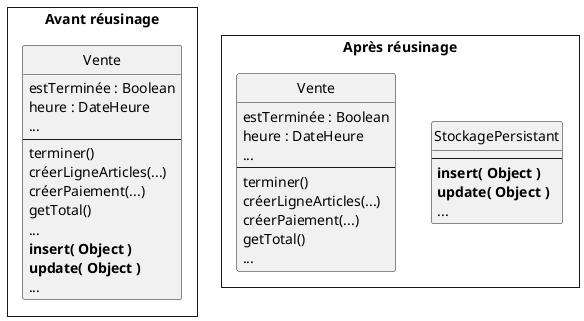 @startuml Diagramme UML d'un réusinage
skinparam style strictuml
rectangle "Avant réusinage" {
    class "Vente" as Vente {
        estTerminée : Boolean
        heure : DateHeure
        ...
        ---
        terminer()
        créerLigneArticles(...)
        créerPaiement(...)
        getTotal()
        ...
        **insert( Object )**
        **update( Object )**
        ...
    }
}
rectangle "Après réusinage" {
    class "StockagePersistant" {
        ---
        **insert( Object )**
        **update( Object )**
        ...
    }
    class "Vente" as Vente2 {
        estTerminée : Boolean
        heure : DateHeure
        ...
        ---
        terminer()
        créerLigneArticles(...)
        créerPaiement(...)
        getTotal()
        ...
    }
}
@enduml

@startuml Diagramme UML d'un réusinage 2
skinparam style strictuml
hide empty members
rectangle "Avant réusinage" {
    class "Joueur" as J
    class "Dé" as Vente {
        valeur : Entier
        ---
        brasser()
        getValeur()
    }
    J -[#hidden]- "2" Vente
    J -> "dés" Vente
}
rectangle "Après réusinage" {
    class "Joueur" as J2
    class "Dé" as Vente2 {
        valeur : Entier
        ---
        brasser()
        getValeur()
    }
    class "Cornet" as Cornet {
        ---
        brasser()
        getTotal()
    }
    J2 -[#hidden]- "1" Cornet
    J2 -> "cornet" Cornet
    Cornet -> "des\r*" Vente2 :  "      "
'    Cornet -[#hidden]- " " Vente2 :  "           "
    Cornet -[#hidden]- "\r{ordered}" Vente2
}
@enduml